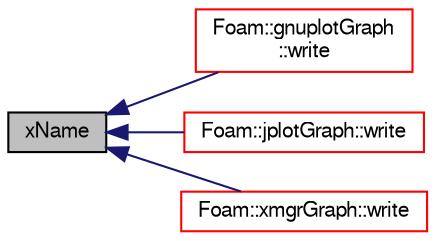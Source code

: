 digraph "xName"
{
  bgcolor="transparent";
  edge [fontname="FreeSans",fontsize="10",labelfontname="FreeSans",labelfontsize="10"];
  node [fontname="FreeSans",fontsize="10",shape=record];
  rankdir="LR";
  Node20 [label="xName",height=0.2,width=0.4,color="black", fillcolor="grey75", style="filled", fontcolor="black"];
  Node20 -> Node21 [dir="back",color="midnightblue",fontsize="10",style="solid",fontname="FreeSans"];
  Node21 [label="Foam::gnuplotGraph\l::write",height=0.2,width=0.4,color="red",URL="$a26710.html#a03cc376c8661af0d3eec43496ceec4b6",tooltip="Write graph in appropriate format. "];
  Node20 -> Node23 [dir="back",color="midnightblue",fontsize="10",style="solid",fontname="FreeSans"];
  Node23 [label="Foam::jplotGraph::write",height=0.2,width=0.4,color="red",URL="$a26714.html#a03cc376c8661af0d3eec43496ceec4b6",tooltip="Write graph in appropriate format. "];
  Node20 -> Node25 [dir="back",color="midnightblue",fontsize="10",style="solid",fontname="FreeSans"];
  Node25 [label="Foam::xmgrGraph::write",height=0.2,width=0.4,color="red",URL="$a26722.html#a03cc376c8661af0d3eec43496ceec4b6",tooltip="Write graph in appropriate format. "];
}
